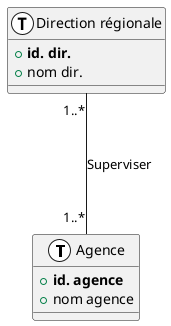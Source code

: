@startuml "protected"

!define Table(x) class "x" << (T,#FFFFFF) >>
!define pk(x) <b>x</b>

Table("Agence") {
    {field} + pk(id. agence)
    {field} + nom agence
}

"Direction régionale" "1..*" --- "1..*" "Agence": "Superviser"

Table("Direction régionale") {
    {field} + pk(id. dir.)
    {field} + nom dir.
}

@enduml
